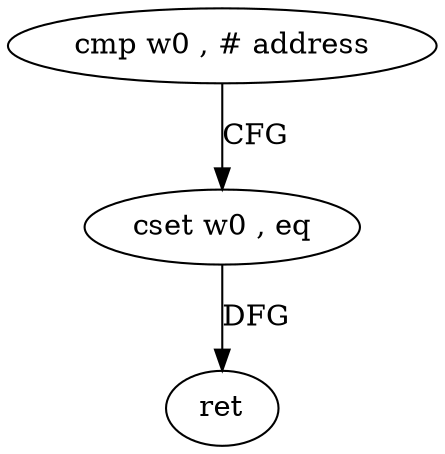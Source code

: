 digraph "func" {
"4204368" [label = "cmp w0 , # address" ]
"4204372" [label = "cset w0 , eq" ]
"4204376" [label = "ret" ]
"4204368" -> "4204372" [ label = "CFG" ]
"4204372" -> "4204376" [ label = "DFG" ]
}

